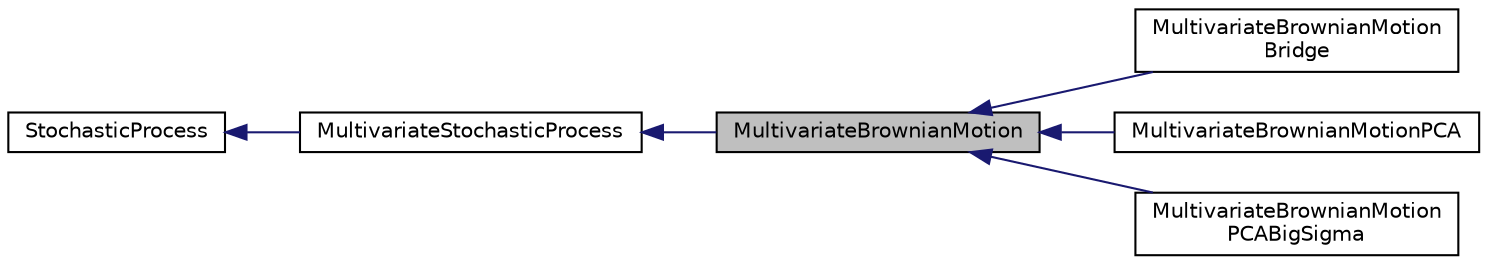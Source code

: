 digraph "MultivariateBrownianMotion"
{
 // INTERACTIVE_SVG=YES
  bgcolor="transparent";
  edge [fontname="Helvetica",fontsize="10",labelfontname="Helvetica",labelfontsize="10"];
  node [fontname="Helvetica",fontsize="10",shape=record];
  rankdir="LR";
  Node0 [label="MultivariateBrownianMotion",height=0.2,width=0.4,color="black", fillcolor="grey75", style="filled", fontcolor="black"];
  Node1 -> Node0 [dir="back",color="midnightblue",fontsize="10",style="solid",fontname="Helvetica"];
  Node1 [label="MultivariateStochasticProcess",height=0.2,width=0.4,color="black",URL="$classumontreal_1_1ssj_1_1stochprocess_1_1MultivariateStochasticProcess.html",tooltip="This class is a multivariate version of StochasticProcess where the process evolves in the -dimension..."];
  Node2 -> Node1 [dir="back",color="midnightblue",fontsize="10",style="solid",fontname="Helvetica"];
  Node2 [label="StochasticProcess",height=0.2,width=0.4,color="black",URL="$classumontreal_1_1ssj_1_1stochprocess_1_1StochasticProcess.html",tooltip="Abstract base class for a stochastic process  sampled (or observed) at a finite number of time points..."];
  Node0 -> Node3 [dir="back",color="midnightblue",fontsize="10",style="solid",fontname="Helvetica"];
  Node3 [label="MultivariateBrownianMotion\lBridge",height=0.2,width=0.4,color="black",URL="$classumontreal_1_1ssj_1_1stochprocess_1_1MultivariateBrownianMotionBridge.html",tooltip="A multivariate Brownian motion process  sampled via bridge sampling. "];
  Node0 -> Node4 [dir="back",color="midnightblue",fontsize="10",style="solid",fontname="Helvetica"];
  Node4 [label="MultivariateBrownianMotionPCA",height=0.2,width=0.4,color="black",URL="$classumontreal_1_1ssj_1_1stochprocess_1_1MultivariateBrownianMotionPCA.html",tooltip="A multivariate Brownian motion process  sampled entirely using the principal component decomposition ..."];
  Node0 -> Node5 [dir="back",color="midnightblue",fontsize="10",style="solid",fontname="Helvetica"];
  Node5 [label="MultivariateBrownianMotion\lPCABigSigma",height=0.2,width=0.4,color="black",URL="$classumontreal_1_1ssj_1_1stochprocess_1_1MultivariateBrownianMotionPCABigSigma.html",tooltip="A multivariate Brownian motion process  sampled entirely using the principal component decomposition ..."];
}
